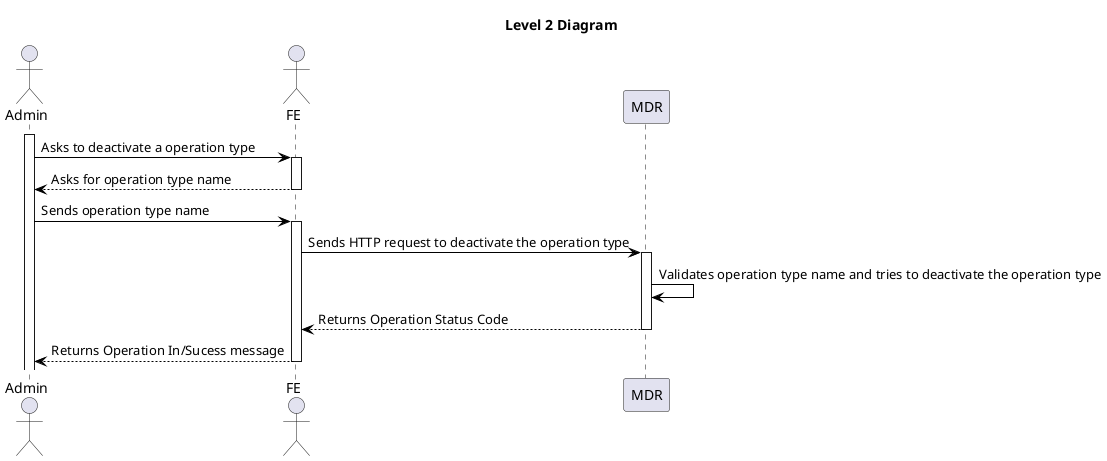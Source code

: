 @startuml level_2

title Level 2 Diagram

hide empty members
'skinparam Linetype ortho

skinparam class {
    BackgroundColor<<valueObject>> #D6EAF8
    BackgroundColor<<root>> #FDEBD0
    BackgroundColor<<service>> #D1F2EB
    BackgroundColor #FEF9E7
    ArrowColor Black
}

skinparam package {
    BackgroundColor #EBF5FB
}

actor Admin as A
actor "FE" as FE
participant "MDR" as MDR


activate A
A -> FE: Asks to deactivate a operation type
activate FE
FE --> A: Asks for operation type name
deactivate FE
A -> FE: Sends operation type name
activate FE
FE -> MDR: Sends HTTP request to deactivate the operation type
activate MDR
MDR -> MDR: Validates operation type name and tries to deactivate the operation type
MDR --> FE: Returns Operation Status Code
deactivate MDR
FE --> A: Returns Operation In/Sucess message
deactivate FE


@enduml